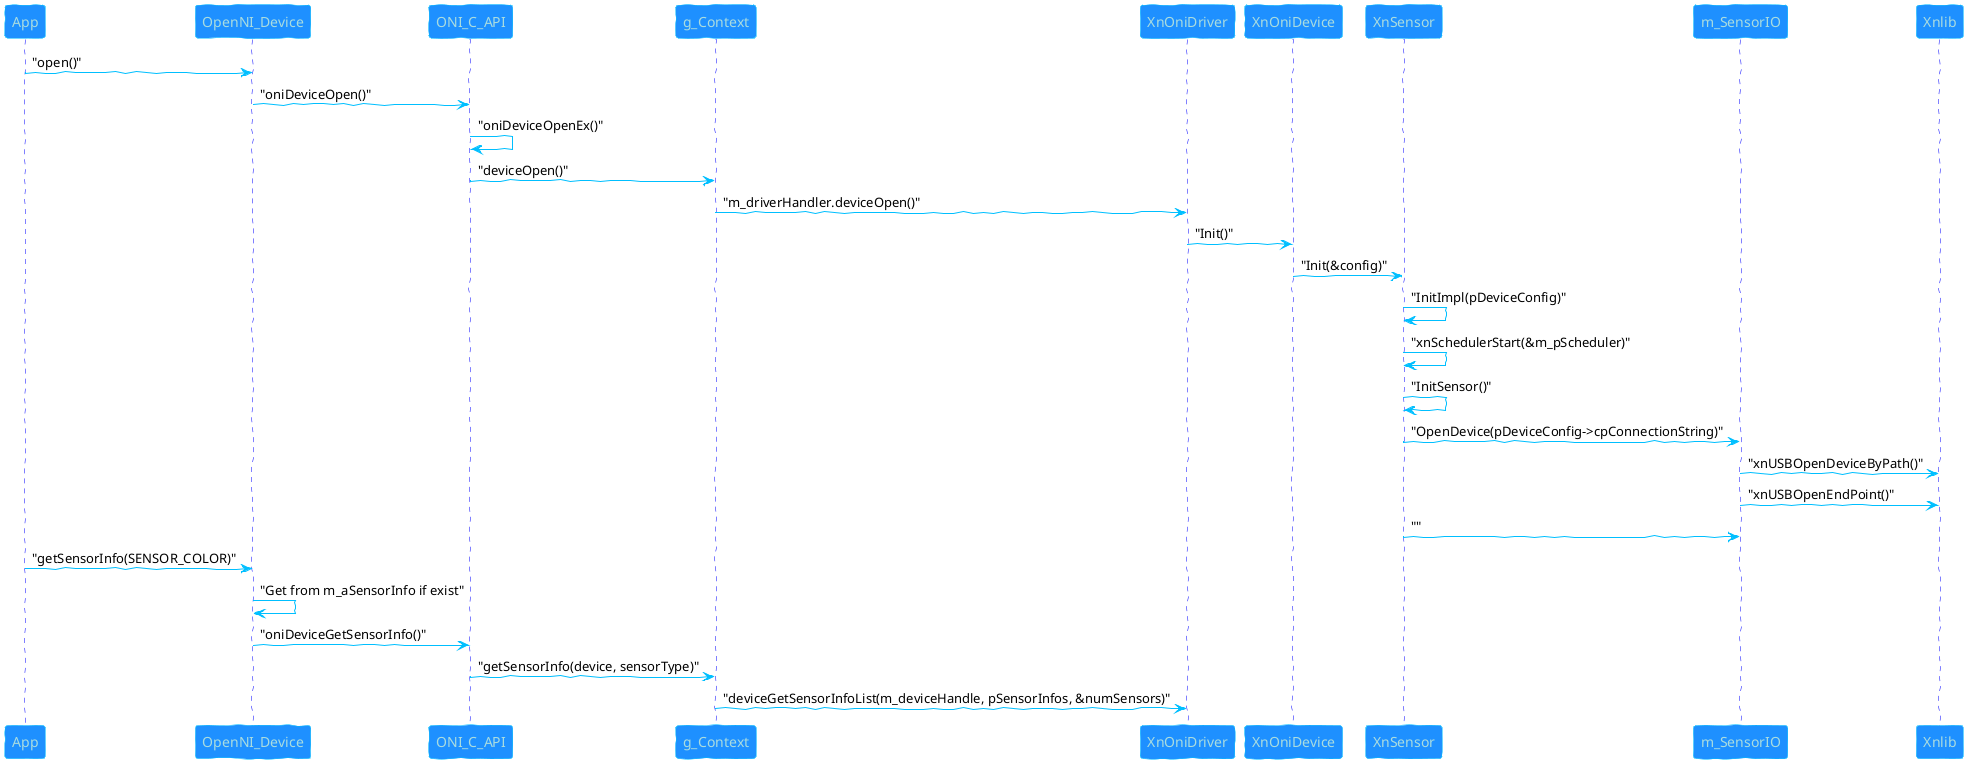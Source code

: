 @startuml

skinparam backfroundColor #EEEBDC
skinparam handwritten true

skinparam sequence {

    ArrowColor DeepSkyBlue
    ActorBorderColor blue
    LifeLineBorderColor blue
    LifeLineBackgroundColor #A9DCDF

    ParticipantBorderColor DeepSkyBlue
    ParticipantBackgroundColor DodgerBlue
    ParticipantFontName Aapex
    ParticipantFontColor #A9DCDF

    ActorBackgroundColor aqua
    ActorFontColor DeepSkyBlue
    ActorFontSize 17
    ActorFontName Aapex
}
App->OpenNI_Device:"open()"
OpenNI_Device->ONI_C_API:"oniDeviceOpen()"
ONI_C_API ->ONI_C_API:"oniDeviceOpenEx()"
ONI_C_API->g_Context:"deviceOpen()"
g_Context->XnOniDriver:"m_driverHandler.deviceOpen()"
XnOniDriver->XnOniDevice:"Init()"
XnOniDevice->XnSensor:"Init(&config)"
XnSensor->XnSensor:"InitImpl(pDeviceConfig)"
XnSensor->XnSensor:"xnSchedulerStart(&m_pScheduler)"
XnSensor->XnSensor:"InitSensor()"
XnSensor->m_SensorIO:"OpenDevice(pDeviceConfig->cpConnectionString)"
m_SensorIO->Xnlib:"xnUSBOpenDeviceByPath()"
m_SensorIO->Xnlib:"xnUSBOpenEndPoint()"
XnSensor->m_SensorIO:""

App->OpenNI_Device:"getSensorInfo(SENSOR_COLOR)"
OpenNI_Device->OpenNI_Device:"Get from m_aSensorInfo if exist"
OpenNI_Device->ONI_C_API:"oniDeviceGetSensorInfo()"
ONI_C_API->g_Context:"getSensorInfo(device, sensorType)"
g_Context->XnOniDriver:"deviceGetSensorInfoList(m_deviceHandle, pSensorInfos, &numSensors)"
@enduml